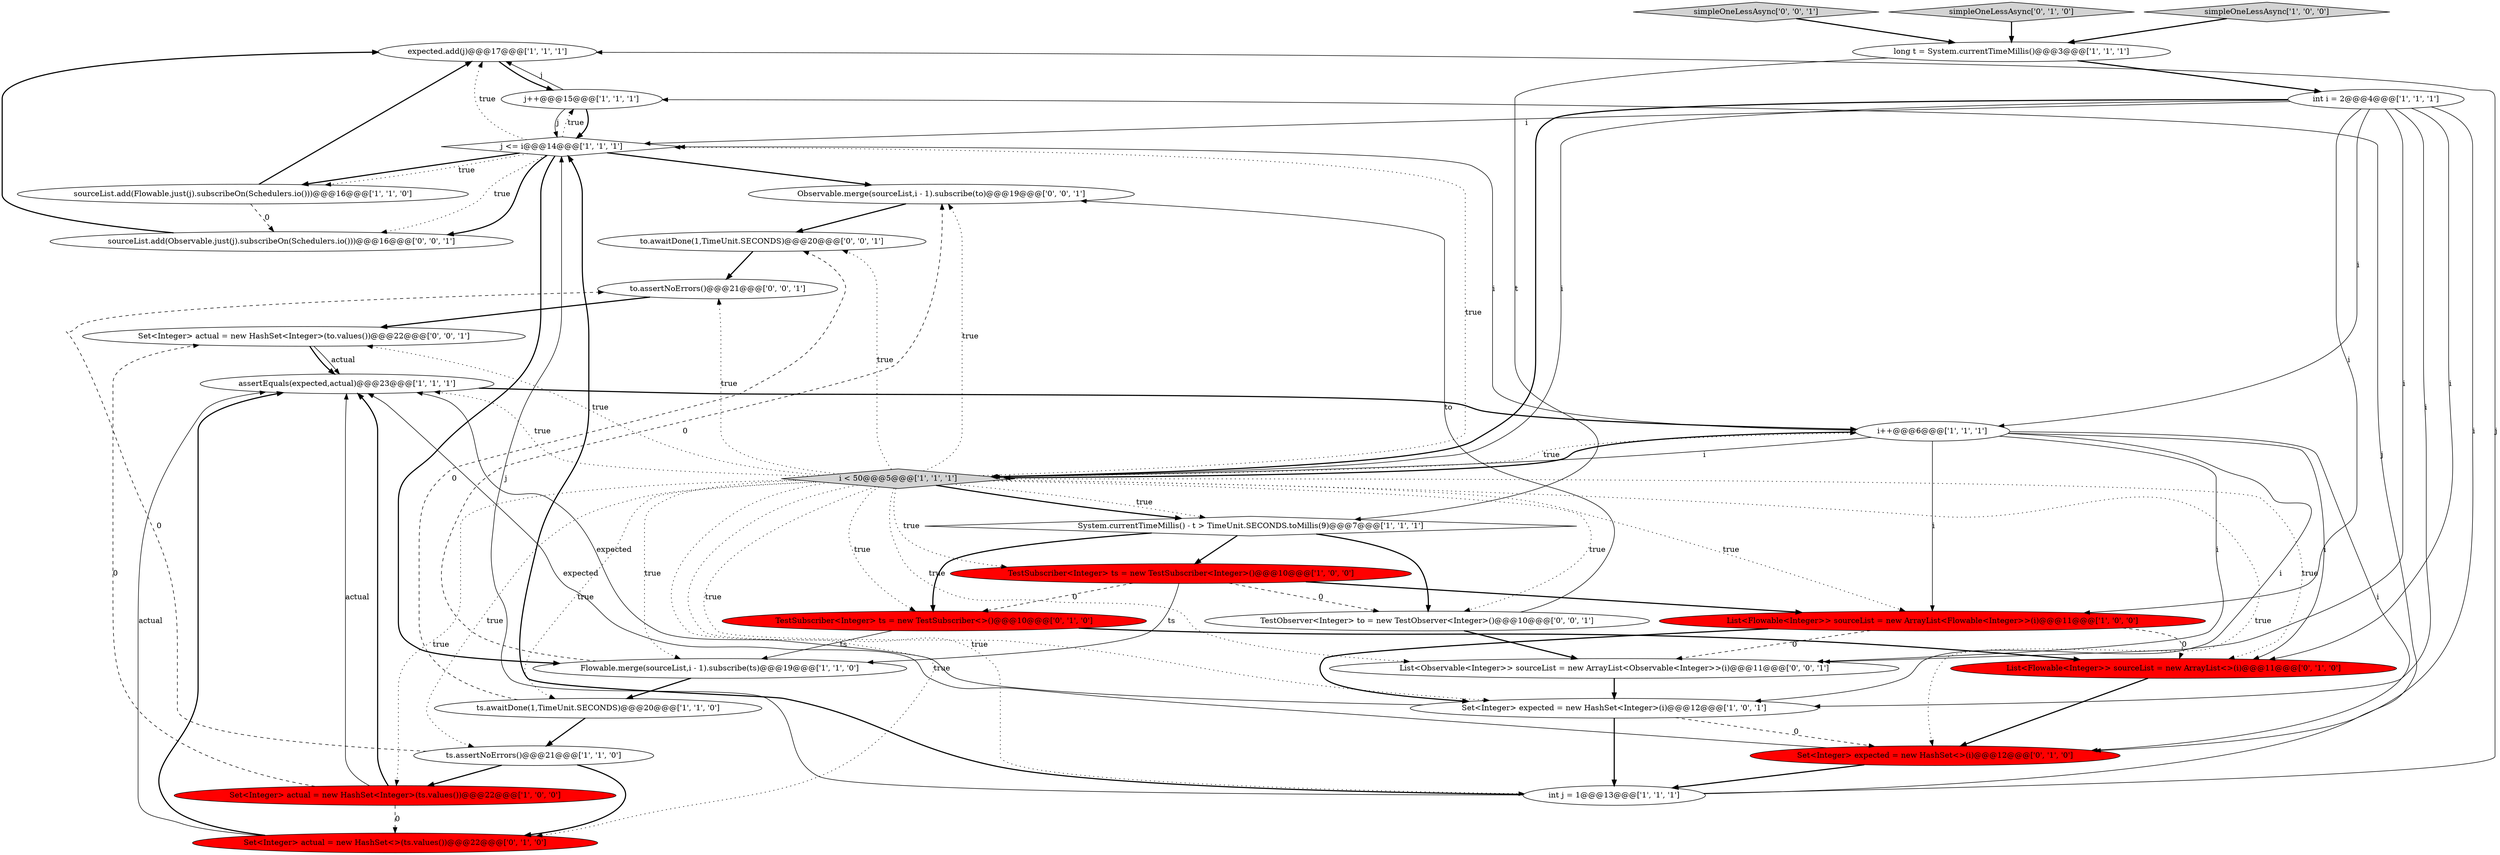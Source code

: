 digraph {
15 [style = filled, label = "expected.add(j)@@@17@@@['1', '1', '1']", fillcolor = white, shape = ellipse image = "AAA0AAABBB1BBB"];
7 [style = filled, label = "j++@@@15@@@['1', '1', '1']", fillcolor = white, shape = ellipse image = "AAA0AAABBB1BBB"];
17 [style = filled, label = "Set<Integer> expected = new HashSet<Integer>(i)@@@12@@@['1', '0', '1']", fillcolor = white, shape = ellipse image = "AAA0AAABBB1BBB"];
3 [style = filled, label = "Flowable.merge(sourceList,i - 1).subscribe(ts)@@@19@@@['1', '1', '0']", fillcolor = white, shape = ellipse image = "AAA0AAABBB1BBB"];
19 [style = filled, label = "Set<Integer> expected = new HashSet<>(i)@@@12@@@['0', '1', '0']", fillcolor = red, shape = ellipse image = "AAA1AAABBB2BBB"];
24 [style = filled, label = "List<Observable<Integer>> sourceList = new ArrayList<Observable<Integer>>(i)@@@11@@@['0', '0', '1']", fillcolor = white, shape = ellipse image = "AAA0AAABBB3BBB"];
21 [style = filled, label = "List<Flowable<Integer>> sourceList = new ArrayList<>(i)@@@11@@@['0', '1', '0']", fillcolor = red, shape = ellipse image = "AAA1AAABBB2BBB"];
1 [style = filled, label = "j <= i@@@14@@@['1', '1', '1']", fillcolor = white, shape = diamond image = "AAA0AAABBB1BBB"];
2 [style = filled, label = "assertEquals(expected,actual)@@@23@@@['1', '1', '1']", fillcolor = white, shape = ellipse image = "AAA0AAABBB1BBB"];
18 [style = filled, label = "Set<Integer> actual = new HashSet<Integer>(ts.values())@@@22@@@['1', '0', '0']", fillcolor = red, shape = ellipse image = "AAA1AAABBB1BBB"];
30 [style = filled, label = "simpleOneLessAsync['0', '0', '1']", fillcolor = lightgray, shape = diamond image = "AAA0AAABBB3BBB"];
11 [style = filled, label = "sourceList.add(Flowable.just(j).subscribeOn(Schedulers.io()))@@@16@@@['1', '1', '0']", fillcolor = white, shape = ellipse image = "AAA0AAABBB1BBB"];
13 [style = filled, label = "i < 50@@@5@@@['1', '1', '1']", fillcolor = lightgray, shape = diamond image = "AAA0AAABBB1BBB"];
10 [style = filled, label = "TestSubscriber<Integer> ts = new TestSubscriber<Integer>()@@@10@@@['1', '0', '0']", fillcolor = red, shape = ellipse image = "AAA1AAABBB1BBB"];
20 [style = filled, label = "Set<Integer> actual = new HashSet<>(ts.values())@@@22@@@['0', '1', '0']", fillcolor = red, shape = ellipse image = "AAA1AAABBB2BBB"];
14 [style = filled, label = "i++@@@6@@@['1', '1', '1']", fillcolor = white, shape = ellipse image = "AAA0AAABBB1BBB"];
6 [style = filled, label = "long t = System.currentTimeMillis()@@@3@@@['1', '1', '1']", fillcolor = white, shape = ellipse image = "AAA0AAABBB1BBB"];
27 [style = filled, label = "to.awaitDone(1,TimeUnit.SECONDS)@@@20@@@['0', '0', '1']", fillcolor = white, shape = ellipse image = "AAA0AAABBB3BBB"];
22 [style = filled, label = "TestSubscriber<Integer> ts = new TestSubscriber<>()@@@10@@@['0', '1', '0']", fillcolor = red, shape = ellipse image = "AAA1AAABBB2BBB"];
4 [style = filled, label = "int j = 1@@@13@@@['1', '1', '1']", fillcolor = white, shape = ellipse image = "AAA0AAABBB1BBB"];
31 [style = filled, label = "TestObserver<Integer> to = new TestObserver<Integer>()@@@10@@@['0', '0', '1']", fillcolor = white, shape = ellipse image = "AAA0AAABBB3BBB"];
9 [style = filled, label = "ts.awaitDone(1,TimeUnit.SECONDS)@@@20@@@['1', '1', '0']", fillcolor = white, shape = ellipse image = "AAA0AAABBB1BBB"];
28 [style = filled, label = "to.assertNoErrors()@@@21@@@['0', '0', '1']", fillcolor = white, shape = ellipse image = "AAA0AAABBB3BBB"];
29 [style = filled, label = "sourceList.add(Observable.just(j).subscribeOn(Schedulers.io()))@@@16@@@['0', '0', '1']", fillcolor = white, shape = ellipse image = "AAA0AAABBB3BBB"];
23 [style = filled, label = "simpleOneLessAsync['0', '1', '0']", fillcolor = lightgray, shape = diamond image = "AAA0AAABBB2BBB"];
12 [style = filled, label = "int i = 2@@@4@@@['1', '1', '1']", fillcolor = white, shape = ellipse image = "AAA0AAABBB1BBB"];
26 [style = filled, label = "Observable.merge(sourceList,i - 1).subscribe(to)@@@19@@@['0', '0', '1']", fillcolor = white, shape = ellipse image = "AAA0AAABBB3BBB"];
25 [style = filled, label = "Set<Integer> actual = new HashSet<Integer>(to.values())@@@22@@@['0', '0', '1']", fillcolor = white, shape = ellipse image = "AAA0AAABBB3BBB"];
0 [style = filled, label = "simpleOneLessAsync['1', '0', '0']", fillcolor = lightgray, shape = diamond image = "AAA0AAABBB1BBB"];
8 [style = filled, label = "System.currentTimeMillis() - t > TimeUnit.SECONDS.toMillis(9)@@@7@@@['1', '1', '1']", fillcolor = white, shape = diamond image = "AAA0AAABBB1BBB"];
5 [style = filled, label = "ts.assertNoErrors()@@@21@@@['1', '1', '0']", fillcolor = white, shape = ellipse image = "AAA0AAABBB1BBB"];
16 [style = filled, label = "List<Flowable<Integer>> sourceList = new ArrayList<Flowable<Integer>>(i)@@@11@@@['1', '0', '0']", fillcolor = red, shape = ellipse image = "AAA1AAABBB1BBB"];
13->24 [style = dotted, label="true"];
8->10 [style = bold, label=""];
29->15 [style = bold, label=""];
13->28 [style = dotted, label="true"];
13->27 [style = dotted, label="true"];
5->20 [style = bold, label=""];
14->17 [style = solid, label="i"];
27->28 [style = bold, label=""];
13->20 [style = dotted, label="true"];
9->27 [style = dashed, label="0"];
13->5 [style = dotted, label="true"];
10->22 [style = dashed, label="0"];
30->6 [style = bold, label=""];
13->10 [style = dotted, label="true"];
10->3 [style = solid, label="ts"];
18->2 [style = solid, label="actual"];
5->28 [style = dashed, label="0"];
7->15 [style = solid, label="j"];
13->21 [style = dotted, label="true"];
18->20 [style = dashed, label="0"];
2->14 [style = bold, label=""];
24->17 [style = bold, label=""];
9->5 [style = bold, label=""];
28->25 [style = bold, label=""];
19->2 [style = solid, label="expected"];
13->4 [style = dotted, label="true"];
18->25 [style = dashed, label="0"];
13->9 [style = dotted, label="true"];
12->24 [style = solid, label="i"];
13->17 [style = dotted, label="true"];
7->1 [style = bold, label=""];
21->19 [style = bold, label=""];
13->3 [style = dotted, label="true"];
12->19 [style = solid, label="i"];
13->25 [style = dotted, label="true"];
10->31 [style = dashed, label="0"];
13->19 [style = dotted, label="true"];
16->17 [style = bold, label=""];
16->21 [style = dashed, label="0"];
25->2 [style = bold, label=""];
1->11 [style = bold, label=""];
8->22 [style = bold, label=""];
4->1 [style = solid, label="j"];
26->27 [style = bold, label=""];
13->22 [style = dotted, label="true"];
12->14 [style = solid, label="i"];
14->24 [style = solid, label="i"];
1->15 [style = dotted, label="true"];
4->15 [style = solid, label="j"];
14->21 [style = solid, label="i"];
4->7 [style = solid, label="j"];
13->16 [style = dotted, label="true"];
13->18 [style = dotted, label="true"];
7->1 [style = solid, label="j"];
3->26 [style = dashed, label="0"];
8->31 [style = bold, label=""];
13->26 [style = dotted, label="true"];
31->24 [style = bold, label=""];
1->3 [style = bold, label=""];
5->18 [style = bold, label=""];
14->16 [style = solid, label="i"];
3->9 [style = bold, label=""];
13->2 [style = dotted, label="true"];
12->13 [style = bold, label=""];
10->16 [style = bold, label=""];
13->8 [style = dotted, label="true"];
23->6 [style = bold, label=""];
12->1 [style = solid, label="i"];
4->1 [style = bold, label=""];
14->13 [style = bold, label=""];
1->29 [style = bold, label=""];
13->14 [style = dotted, label="true"];
17->4 [style = bold, label=""];
6->12 [style = bold, label=""];
14->13 [style = solid, label="i"];
17->2 [style = solid, label="expected"];
12->16 [style = solid, label="i"];
15->7 [style = bold, label=""];
0->6 [style = bold, label=""];
16->24 [style = dashed, label="0"];
31->26 [style = solid, label="to"];
1->11 [style = dotted, label="true"];
22->21 [style = bold, label=""];
11->29 [style = dashed, label="0"];
22->3 [style = solid, label="ts"];
18->2 [style = bold, label=""];
1->26 [style = bold, label=""];
11->15 [style = bold, label=""];
20->2 [style = bold, label=""];
1->7 [style = dotted, label="true"];
25->2 [style = solid, label="actual"];
6->8 [style = solid, label="t"];
1->29 [style = dotted, label="true"];
13->1 [style = dotted, label="true"];
13->31 [style = dotted, label="true"];
20->2 [style = solid, label="actual"];
12->17 [style = solid, label="i"];
14->19 [style = solid, label="i"];
12->13 [style = solid, label="i"];
14->1 [style = solid, label="i"];
12->21 [style = solid, label="i"];
19->4 [style = bold, label=""];
13->8 [style = bold, label=""];
17->19 [style = dashed, label="0"];
}

